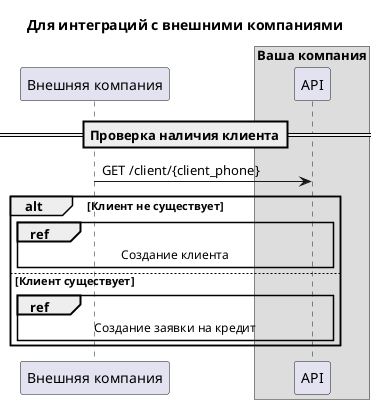 @startuml Широкая диаграмма

title Для интеграций с внешними компаниями

'__ АКТОРЫ __
participant External_Сompany as "Внешняя компания"

box "Ваша компания"
    participant API as "API"
end box

'__ ВЗАИМОДЕЙСТВИЕ __
== Проверка наличия клиента==
External_Сompany -> API : GET /client/{client_phone}
alt Клиент не существует
    ||7||
    ref over External_Сompany, API : Создание клиента
else Клиент существует
    ||7||
    ref over External_Сompany, API : Создание заявки на кредит
end



@enduml